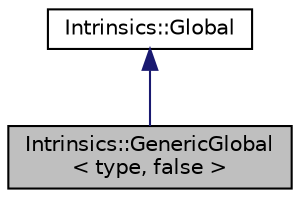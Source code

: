 digraph "Intrinsics::GenericGlobal&lt; type, false &gt;"
{
  edge [fontname="Helvetica",fontsize="10",labelfontname="Helvetica",labelfontsize="10"];
  node [fontname="Helvetica",fontsize="10",shape=record];
  Node0 [label="Intrinsics::GenericGlobal\l\< type, false \>",height=0.2,width=0.4,color="black", fillcolor="grey75", style="filled", fontcolor="black"];
  Node1 -> Node0 [dir="back",color="midnightblue",fontsize="10",style="solid",fontname="Helvetica"];
  Node1 [label="Intrinsics::Global",height=0.2,width=0.4,color="black", fillcolor="white", style="filled",URL="$struct_intrinsics_1_1_global.html"];
}

